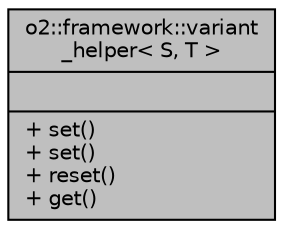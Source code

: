 digraph "o2::framework::variant_helper&lt; S, T &gt;"
{
 // INTERACTIVE_SVG=YES
  bgcolor="transparent";
  edge [fontname="Helvetica",fontsize="10",labelfontname="Helvetica",labelfontsize="10"];
  node [fontname="Helvetica",fontsize="10",shape=record];
  Node1 [label="{o2::framework::variant\l_helper\< S, T \>\n||+ set()\l+ set()\l+ reset()\l+ get()\l}",height=0.2,width=0.4,color="black", fillcolor="grey75", style="filled", fontcolor="black"];
}
